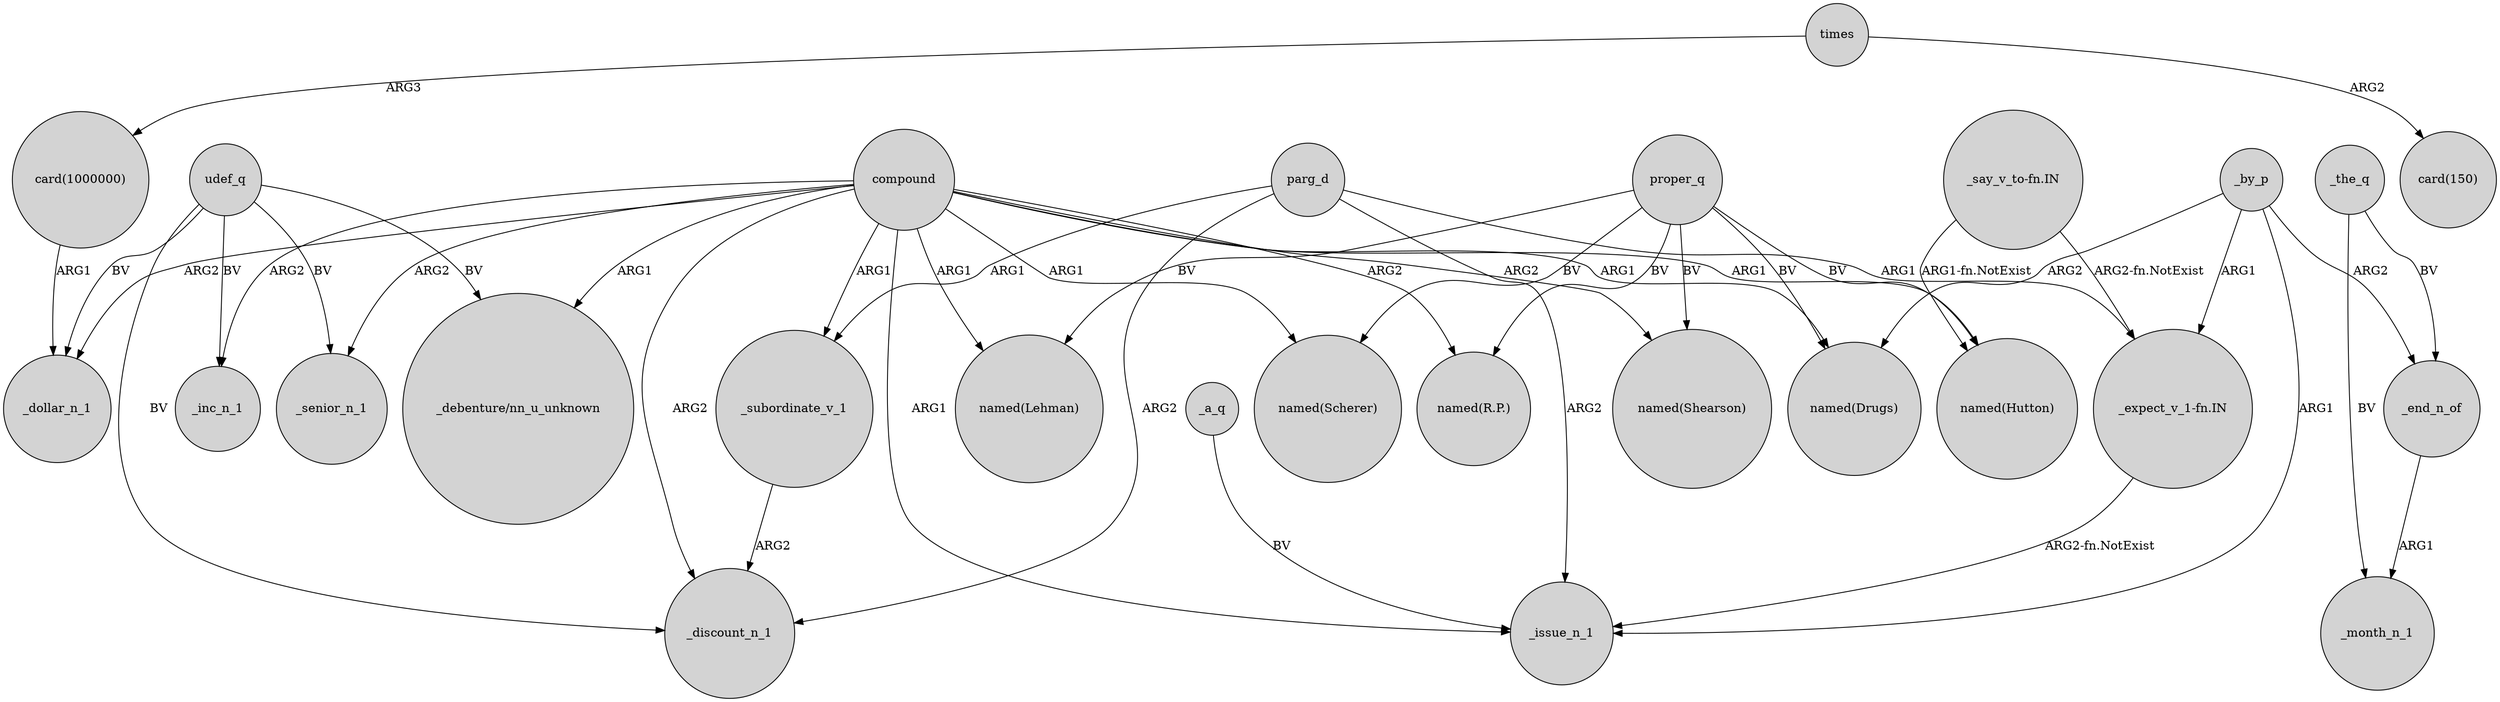 digraph {
	node [shape=circle style=filled]
	udef_q -> "_debenture/nn_u_unknown" [label=BV]
	parg_d -> _discount_n_1 [label=ARG2]
	"card(1000000)" -> _dollar_n_1 [label=ARG1]
	udef_q -> _inc_n_1 [label=BV]
	proper_q -> "named(Drugs)" [label=BV]
	proper_q -> "named(Scherer)" [label=BV]
	proper_q -> "named(Shearson)" [label=BV]
	proper_q -> "named(R.P.)" [label=BV]
	_the_q -> _end_n_of [label=BV]
	"_expect_v_1-fn.IN" -> _issue_n_1 [label="ARG2-fn.NotExist"]
	_a_q -> _issue_n_1 [label=BV]
	"_say_v_to-fn.IN" -> "_expect_v_1-fn.IN" [label="ARG2-fn.NotExist"]
	_by_p -> _issue_n_1 [label=ARG1]
	compound -> "named(Drugs)" [label=ARG1]
	_by_p -> _end_n_of [label=ARG2]
	udef_q -> _discount_n_1 [label=BV]
	_by_p -> "named(Drugs)" [label=ARG2]
	"_say_v_to-fn.IN" -> "named(Hutton)" [label="ARG1-fn.NotExist"]
	times -> "card(150)" [label=ARG2]
	proper_q -> "named(Lehman)" [label=BV]
	proper_q -> "named(Hutton)" [label=BV]
	udef_q -> _senior_n_1 [label=BV]
	_the_q -> _month_n_1 [label=BV]
	times -> "card(1000000)" [label=ARG3]
	compound -> _subordinate_v_1 [label=ARG1]
	parg_d -> _subordinate_v_1 [label=ARG1]
	parg_d -> "_expect_v_1-fn.IN" [label=ARG1]
	compound -> _senior_n_1 [label=ARG2]
	_by_p -> "_expect_v_1-fn.IN" [label=ARG1]
	compound -> "_debenture/nn_u_unknown" [label=ARG1]
	compound -> _issue_n_1 [label=ARG1]
	compound -> "named(Scherer)" [label=ARG1]
	compound -> "named(R.P.)" [label=ARG2]
	compound -> "named(Shearson)" [label=ARG2]
	parg_d -> _issue_n_1 [label=ARG2]
	compound -> _discount_n_1 [label=ARG2]
	_end_n_of -> _month_n_1 [label=ARG1]
	_subordinate_v_1 -> _discount_n_1 [label=ARG2]
	compound -> _dollar_n_1 [label=ARG2]
	compound -> "named(Lehman)" [label=ARG1]
	compound -> _inc_n_1 [label=ARG2]
	compound -> "named(Hutton)" [label=ARG1]
	udef_q -> _dollar_n_1 [label=BV]
}
